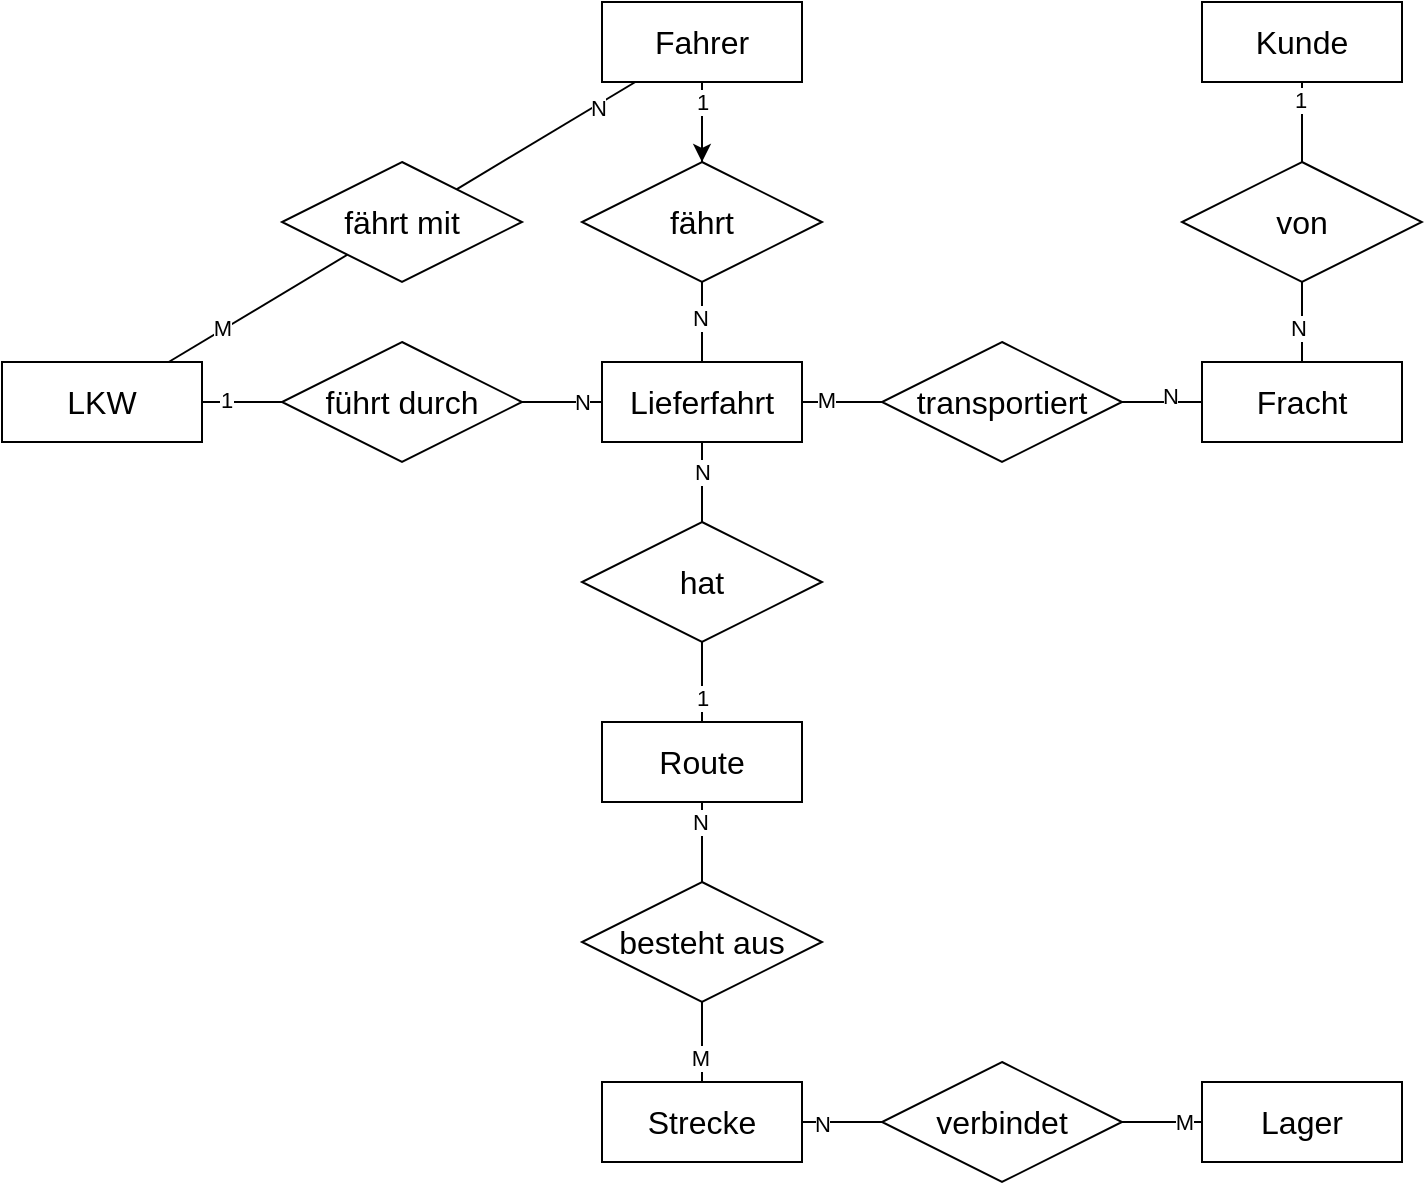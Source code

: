 <mxfile version="22.0.4" type="device">
  <diagram name="Page-1" id="_maVl961AOCD5VEs5cqm">
    <mxGraphModel dx="1613" dy="678" grid="1" gridSize="10" guides="1" tooltips="1" connect="1" arrows="1" fold="1" page="1" pageScale="1" pageWidth="850" pageHeight="1100" math="0" shadow="0">
      <root>
        <mxCell id="0" />
        <mxCell id="1" parent="0" />
        <mxCell id="nhAyILz0WoSalMP_SXQp-1" value="Lieferfahrt" style="whiteSpace=wrap;html=1;align=center;fontSize=16;" parent="1" vertex="1">
          <mxGeometry x="300" y="180" width="100" height="40" as="geometry" />
        </mxCell>
        <mxCell id="nhAyILz0WoSalMP_SXQp-2" value="Fracht" style="whiteSpace=wrap;html=1;align=center;fontSize=16;" parent="1" vertex="1">
          <mxGeometry x="600" y="180" width="100" height="40" as="geometry" />
        </mxCell>
        <mxCell id="nhAyILz0WoSalMP_SXQp-3" value="Kunde" style="whiteSpace=wrap;html=1;align=center;fontSize=16;" parent="1" vertex="1">
          <mxGeometry x="600" width="100" height="40" as="geometry" />
        </mxCell>
        <mxCell id="nhAyILz0WoSalMP_SXQp-4" value="LKW" style="whiteSpace=wrap;html=1;align=center;fontSize=16;" parent="1" vertex="1">
          <mxGeometry y="180" width="100" height="40" as="geometry" />
        </mxCell>
        <mxCell id="nhAyILz0WoSalMP_SXQp-5" value="Route" style="whiteSpace=wrap;html=1;align=center;fontSize=16;" parent="1" vertex="1">
          <mxGeometry x="300" y="360" width="100" height="40" as="geometry" />
        </mxCell>
        <mxCell id="yfVAQxg81aVVi6MTXfnK-24" value="" style="edgeStyle=orthogonalEdgeStyle;rounded=0;orthogonalLoop=1;jettySize=auto;html=1;" parent="1" source="nhAyILz0WoSalMP_SXQp-6" target="nhAyILz0WoSalMP_SXQp-17" edge="1">
          <mxGeometry relative="1" as="geometry" />
        </mxCell>
        <mxCell id="nhAyILz0WoSalMP_SXQp-6" value="Fahrer" style="whiteSpace=wrap;html=1;align=center;fontSize=16;" parent="1" vertex="1">
          <mxGeometry x="300" width="100" height="40" as="geometry" />
        </mxCell>
        <mxCell id="nhAyILz0WoSalMP_SXQp-7" value="Strecke" style="whiteSpace=wrap;html=1;align=center;fontSize=16;" parent="1" vertex="1">
          <mxGeometry x="300" y="540" width="100" height="40" as="geometry" />
        </mxCell>
        <mxCell id="nhAyILz0WoSalMP_SXQp-9" value="Lager" style="whiteSpace=wrap;html=1;align=center;fontSize=16;" parent="1" vertex="1">
          <mxGeometry x="600" y="540" width="100" height="40" as="geometry" />
        </mxCell>
        <mxCell id="nhAyILz0WoSalMP_SXQp-10" value="transportiert" style="shape=rhombus;perimeter=rhombusPerimeter;whiteSpace=wrap;html=1;align=center;fontSize=16;" parent="1" vertex="1">
          <mxGeometry x="440" y="170" width="120" height="60" as="geometry" />
        </mxCell>
        <mxCell id="nhAyILz0WoSalMP_SXQp-12" value="führt durch" style="shape=rhombus;perimeter=rhombusPerimeter;whiteSpace=wrap;html=1;align=center;fontSize=16;" parent="1" vertex="1">
          <mxGeometry x="140" y="170" width="120" height="60" as="geometry" />
        </mxCell>
        <mxCell id="nhAyILz0WoSalMP_SXQp-13" style="edgeStyle=none;curved=1;rounded=0;orthogonalLoop=1;jettySize=auto;html=1;exitX=0.5;exitY=0;exitDx=0;exitDy=0;fontSize=12;startSize=8;endSize=8;" parent="1" source="nhAyILz0WoSalMP_SXQp-4" target="nhAyILz0WoSalMP_SXQp-4" edge="1">
          <mxGeometry relative="1" as="geometry" />
        </mxCell>
        <mxCell id="nhAyILz0WoSalMP_SXQp-14" value="hat" style="shape=rhombus;perimeter=rhombusPerimeter;whiteSpace=wrap;html=1;align=center;fontSize=16;" parent="1" vertex="1">
          <mxGeometry x="290" y="260" width="120" height="60" as="geometry" />
        </mxCell>
        <mxCell id="nhAyILz0WoSalMP_SXQp-16" value="von" style="shape=rhombus;perimeter=rhombusPerimeter;whiteSpace=wrap;html=1;align=center;fontSize=16;" parent="1" vertex="1">
          <mxGeometry x="590" y="80" width="120" height="60" as="geometry" />
        </mxCell>
        <mxCell id="nhAyILz0WoSalMP_SXQp-17" value="fährt" style="shape=rhombus;perimeter=rhombusPerimeter;whiteSpace=wrap;html=1;align=center;fontSize=16;" parent="1" vertex="1">
          <mxGeometry x="290" y="80" width="120" height="60" as="geometry" />
        </mxCell>
        <mxCell id="nhAyILz0WoSalMP_SXQp-18" value="besteht aus" style="shape=rhombus;perimeter=rhombusPerimeter;whiteSpace=wrap;html=1;align=center;fontSize=16;" parent="1" vertex="1">
          <mxGeometry x="290" y="440" width="120" height="60" as="geometry" />
        </mxCell>
        <mxCell id="nhAyILz0WoSalMP_SXQp-19" value="verbindet" style="shape=rhombus;perimeter=rhombusPerimeter;whiteSpace=wrap;html=1;align=center;fontSize=16;" parent="1" vertex="1">
          <mxGeometry x="440" y="530" width="120" height="60" as="geometry" />
        </mxCell>
        <mxCell id="yfVAQxg81aVVi6MTXfnK-1" value="" style="endArrow=none;html=1;rounded=0;" parent="1" source="nhAyILz0WoSalMP_SXQp-3" target="nhAyILz0WoSalMP_SXQp-16" edge="1">
          <mxGeometry width="50" height="50" relative="1" as="geometry">
            <mxPoint x="805" y="170" as="sourcePoint" />
            <mxPoint x="855" y="120" as="targetPoint" />
          </mxGeometry>
        </mxCell>
        <mxCell id="yfVAQxg81aVVi6MTXfnK-4" value="1" style="edgeLabel;html=1;align=center;verticalAlign=middle;resizable=0;points=[];" parent="yfVAQxg81aVVi6MTXfnK-1" vertex="1" connectable="0">
          <mxGeometry x="-0.551" y="-1" relative="1" as="geometry">
            <mxPoint as="offset" />
          </mxGeometry>
        </mxCell>
        <mxCell id="yfVAQxg81aVVi6MTXfnK-2" value="" style="endArrow=none;html=1;rounded=0;" parent="1" source="nhAyILz0WoSalMP_SXQp-16" target="nhAyILz0WoSalMP_SXQp-2" edge="1">
          <mxGeometry width="50" height="50" relative="1" as="geometry">
            <mxPoint x="649.7" y="140" as="sourcePoint" />
            <mxPoint x="649.7" y="180" as="targetPoint" />
          </mxGeometry>
        </mxCell>
        <mxCell id="yfVAQxg81aVVi6MTXfnK-3" value="N" style="edgeLabel;html=1;align=center;verticalAlign=middle;resizable=0;points=[];" parent="yfVAQxg81aVVi6MTXfnK-2" vertex="1" connectable="0">
          <mxGeometry x="0.115" y="-2" relative="1" as="geometry">
            <mxPoint as="offset" />
          </mxGeometry>
        </mxCell>
        <mxCell id="yfVAQxg81aVVi6MTXfnK-5" value="" style="endArrow=none;html=1;rounded=0;" parent="1" source="nhAyILz0WoSalMP_SXQp-1" target="nhAyILz0WoSalMP_SXQp-10" edge="1">
          <mxGeometry width="50" height="50" relative="1" as="geometry">
            <mxPoint x="610" y="190" as="sourcePoint" />
            <mxPoint x="660" y="140" as="targetPoint" />
          </mxGeometry>
        </mxCell>
        <mxCell id="yfVAQxg81aVVi6MTXfnK-7" value="M" style="edgeLabel;html=1;align=center;verticalAlign=middle;resizable=0;points=[];" parent="yfVAQxg81aVVi6MTXfnK-5" vertex="1" connectable="0">
          <mxGeometry x="-0.403" y="1" relative="1" as="geometry">
            <mxPoint as="offset" />
          </mxGeometry>
        </mxCell>
        <mxCell id="yfVAQxg81aVVi6MTXfnK-6" value="" style="endArrow=none;html=1;rounded=0;" parent="1" source="nhAyILz0WoSalMP_SXQp-10" target="nhAyILz0WoSalMP_SXQp-2" edge="1">
          <mxGeometry width="50" height="50" relative="1" as="geometry">
            <mxPoint x="560" y="199.7" as="sourcePoint" />
            <mxPoint x="600" y="199.7" as="targetPoint" />
          </mxGeometry>
        </mxCell>
        <mxCell id="yfVAQxg81aVVi6MTXfnK-8" value="N" style="edgeLabel;html=1;align=center;verticalAlign=middle;resizable=0;points=[];" parent="yfVAQxg81aVVi6MTXfnK-6" vertex="1" connectable="0">
          <mxGeometry x="0.203" y="3" relative="1" as="geometry">
            <mxPoint as="offset" />
          </mxGeometry>
        </mxCell>
        <mxCell id="yfVAQxg81aVVi6MTXfnK-9" value="" style="endArrow=none;html=1;rounded=0;" parent="1" source="nhAyILz0WoSalMP_SXQp-12" target="nhAyILz0WoSalMP_SXQp-1" edge="1">
          <mxGeometry width="50" height="50" relative="1" as="geometry">
            <mxPoint x="410" y="210" as="sourcePoint" />
            <mxPoint x="450" y="210" as="targetPoint" />
          </mxGeometry>
        </mxCell>
        <mxCell id="yfVAQxg81aVVi6MTXfnK-10" value="N" style="edgeLabel;html=1;align=center;verticalAlign=middle;resizable=0;points=[];" parent="yfVAQxg81aVVi6MTXfnK-9" vertex="1" connectable="0">
          <mxGeometry x="-0.403" y="1" relative="1" as="geometry">
            <mxPoint x="18" y="1" as="offset" />
          </mxGeometry>
        </mxCell>
        <mxCell id="yfVAQxg81aVVi6MTXfnK-11" value="" style="endArrow=none;html=1;rounded=0;" parent="1" source="nhAyILz0WoSalMP_SXQp-4" target="nhAyILz0WoSalMP_SXQp-12" edge="1">
          <mxGeometry width="50" height="50" relative="1" as="geometry">
            <mxPoint x="420" y="220" as="sourcePoint" />
            <mxPoint x="460" y="220" as="targetPoint" />
          </mxGeometry>
        </mxCell>
        <mxCell id="yfVAQxg81aVVi6MTXfnK-12" value="1" style="edgeLabel;html=1;align=center;verticalAlign=middle;resizable=0;points=[];" parent="yfVAQxg81aVVi6MTXfnK-11" vertex="1" connectable="0">
          <mxGeometry x="-0.403" y="1" relative="1" as="geometry">
            <mxPoint as="offset" />
          </mxGeometry>
        </mxCell>
        <mxCell id="yfVAQxg81aVVi6MTXfnK-13" value="" style="endArrow=none;html=1;rounded=0;" parent="1" source="nhAyILz0WoSalMP_SXQp-1" target="nhAyILz0WoSalMP_SXQp-14" edge="1">
          <mxGeometry width="50" height="50" relative="1" as="geometry">
            <mxPoint x="360" y="350" as="sourcePoint" />
            <mxPoint x="410" y="300" as="targetPoint" />
          </mxGeometry>
        </mxCell>
        <mxCell id="yfVAQxg81aVVi6MTXfnK-14" value="N" style="edgeLabel;html=1;align=center;verticalAlign=middle;resizable=0;points=[];" parent="yfVAQxg81aVVi6MTXfnK-13" vertex="1" connectable="0">
          <mxGeometry x="-0.26" relative="1" as="geometry">
            <mxPoint as="offset" />
          </mxGeometry>
        </mxCell>
        <mxCell id="yfVAQxg81aVVi6MTXfnK-15" value="" style="endArrow=none;html=1;rounded=0;" parent="1" source="nhAyILz0WoSalMP_SXQp-14" target="nhAyILz0WoSalMP_SXQp-5" edge="1">
          <mxGeometry width="50" height="50" relative="1" as="geometry">
            <mxPoint x="360" y="350" as="sourcePoint" />
            <mxPoint x="410" y="300" as="targetPoint" />
          </mxGeometry>
        </mxCell>
        <mxCell id="yfVAQxg81aVVi6MTXfnK-16" value="1" style="edgeLabel;html=1;align=center;verticalAlign=middle;resizable=0;points=[];" parent="yfVAQxg81aVVi6MTXfnK-15" vertex="1" connectable="0">
          <mxGeometry x="0.38" relative="1" as="geometry">
            <mxPoint as="offset" />
          </mxGeometry>
        </mxCell>
        <mxCell id="yfVAQxg81aVVi6MTXfnK-20" value="" style="endArrow=none;html=1;rounded=0;" parent="1" source="nhAyILz0WoSalMP_SXQp-1" target="nhAyILz0WoSalMP_SXQp-17" edge="1">
          <mxGeometry width="50" height="50" relative="1" as="geometry">
            <mxPoint x="330" y="280" as="sourcePoint" />
            <mxPoint x="380" y="230" as="targetPoint" />
          </mxGeometry>
        </mxCell>
        <mxCell id="yfVAQxg81aVVi6MTXfnK-23" value="N" style="edgeLabel;html=1;align=center;verticalAlign=middle;resizable=0;points=[];" parent="yfVAQxg81aVVi6MTXfnK-20" vertex="1" connectable="0">
          <mxGeometry x="0.12" y="1" relative="1" as="geometry">
            <mxPoint as="offset" />
          </mxGeometry>
        </mxCell>
        <mxCell id="yfVAQxg81aVVi6MTXfnK-21" value="" style="endArrow=none;html=1;rounded=0;" parent="1" source="nhAyILz0WoSalMP_SXQp-17" target="nhAyILz0WoSalMP_SXQp-6" edge="1">
          <mxGeometry width="50" height="50" relative="1" as="geometry">
            <mxPoint x="350" y="120" as="sourcePoint" />
            <mxPoint x="360" y="150" as="targetPoint" />
          </mxGeometry>
        </mxCell>
        <mxCell id="yfVAQxg81aVVi6MTXfnK-22" value="1" style="edgeLabel;html=1;align=center;verticalAlign=middle;resizable=0;points=[];" parent="yfVAQxg81aVVi6MTXfnK-21" vertex="1" connectable="0">
          <mxGeometry x="0.37" y="-2" relative="1" as="geometry">
            <mxPoint x="-2" y="-3" as="offset" />
          </mxGeometry>
        </mxCell>
        <mxCell id="yfVAQxg81aVVi6MTXfnK-25" value="" style="endArrow=none;html=1;rounded=0;" parent="1" source="nhAyILz0WoSalMP_SXQp-7" target="nhAyILz0WoSalMP_SXQp-18" edge="1">
          <mxGeometry width="50" height="50" relative="1" as="geometry">
            <mxPoint x="410" y="570" as="sourcePoint" />
            <mxPoint x="460" y="520" as="targetPoint" />
          </mxGeometry>
        </mxCell>
        <mxCell id="yfVAQxg81aVVi6MTXfnK-28" value="M" style="edgeLabel;html=1;align=center;verticalAlign=middle;resizable=0;points=[];" parent="yfVAQxg81aVVi6MTXfnK-25" vertex="1" connectable="0">
          <mxGeometry x="-0.375" y="1" relative="1" as="geometry">
            <mxPoint as="offset" />
          </mxGeometry>
        </mxCell>
        <mxCell id="yfVAQxg81aVVi6MTXfnK-26" value="" style="endArrow=none;html=1;rounded=0;" parent="1" source="nhAyILz0WoSalMP_SXQp-18" target="nhAyILz0WoSalMP_SXQp-5" edge="1">
          <mxGeometry width="50" height="50" relative="1" as="geometry">
            <mxPoint x="349.75" y="440" as="sourcePoint" />
            <mxPoint x="349.75" y="400" as="targetPoint" />
          </mxGeometry>
        </mxCell>
        <mxCell id="yfVAQxg81aVVi6MTXfnK-27" value="N" style="edgeLabel;html=1;align=center;verticalAlign=middle;resizable=0;points=[];" parent="yfVAQxg81aVVi6MTXfnK-26" vertex="1" connectable="0">
          <mxGeometry x="0.525" y="1" relative="1" as="geometry">
            <mxPoint as="offset" />
          </mxGeometry>
        </mxCell>
        <mxCell id="yfVAQxg81aVVi6MTXfnK-29" value="" style="endArrow=none;html=1;rounded=0;" parent="1" source="nhAyILz0WoSalMP_SXQp-19" target="nhAyILz0WoSalMP_SXQp-7" edge="1">
          <mxGeometry width="50" height="50" relative="1" as="geometry">
            <mxPoint x="360" y="450" as="sourcePoint" />
            <mxPoint x="360" y="410" as="targetPoint" />
          </mxGeometry>
        </mxCell>
        <mxCell id="yfVAQxg81aVVi6MTXfnK-30" value="N" style="edgeLabel;html=1;align=center;verticalAlign=middle;resizable=0;points=[];" parent="yfVAQxg81aVVi6MTXfnK-29" vertex="1" connectable="0">
          <mxGeometry x="0.525" y="1" relative="1" as="geometry">
            <mxPoint as="offset" />
          </mxGeometry>
        </mxCell>
        <mxCell id="yfVAQxg81aVVi6MTXfnK-31" value="" style="endArrow=none;html=1;rounded=0;" parent="1" source="nhAyILz0WoSalMP_SXQp-19" target="nhAyILz0WoSalMP_SXQp-9" edge="1">
          <mxGeometry width="50" height="50" relative="1" as="geometry">
            <mxPoint x="360" y="550" as="sourcePoint" />
            <mxPoint x="360" y="510" as="targetPoint" />
          </mxGeometry>
        </mxCell>
        <mxCell id="yfVAQxg81aVVi6MTXfnK-32" value="M" style="edgeLabel;html=1;align=center;verticalAlign=middle;resizable=0;points=[];" parent="yfVAQxg81aVVi6MTXfnK-31" vertex="1" connectable="0">
          <mxGeometry x="-0.375" y="1" relative="1" as="geometry">
            <mxPoint x="18" y="1" as="offset" />
          </mxGeometry>
        </mxCell>
        <mxCell id="VX9HIdxuVMKMCBPu1-2O-1" value="fährt mit" style="shape=rhombus;perimeter=rhombusPerimeter;whiteSpace=wrap;html=1;align=center;fontSize=16;" vertex="1" parent="1">
          <mxGeometry x="140" y="80" width="120" height="60" as="geometry" />
        </mxCell>
        <mxCell id="VX9HIdxuVMKMCBPu1-2O-2" value="" style="endArrow=none;html=1;rounded=0;" edge="1" parent="1" source="nhAyILz0WoSalMP_SXQp-4" target="VX9HIdxuVMKMCBPu1-2O-1">
          <mxGeometry width="50" height="50" relative="1" as="geometry">
            <mxPoint x="110" y="210" as="sourcePoint" />
            <mxPoint x="150" y="210" as="targetPoint" />
          </mxGeometry>
        </mxCell>
        <mxCell id="VX9HIdxuVMKMCBPu1-2O-3" value="M" style="edgeLabel;html=1;align=center;verticalAlign=middle;resizable=0;points=[];" vertex="1" connectable="0" parent="VX9HIdxuVMKMCBPu1-2O-2">
          <mxGeometry x="-0.403" y="1" relative="1" as="geometry">
            <mxPoint as="offset" />
          </mxGeometry>
        </mxCell>
        <mxCell id="VX9HIdxuVMKMCBPu1-2O-4" value="" style="endArrow=none;html=1;rounded=0;" edge="1" parent="1" source="VX9HIdxuVMKMCBPu1-2O-1" target="nhAyILz0WoSalMP_SXQp-6">
          <mxGeometry width="50" height="50" relative="1" as="geometry">
            <mxPoint x="85" y="190" as="sourcePoint" />
            <mxPoint x="177" y="118" as="targetPoint" />
          </mxGeometry>
        </mxCell>
        <mxCell id="VX9HIdxuVMKMCBPu1-2O-5" value="N" style="edgeLabel;html=1;align=center;verticalAlign=middle;resizable=0;points=[];" vertex="1" connectable="0" parent="VX9HIdxuVMKMCBPu1-2O-4">
          <mxGeometry x="-0.403" y="1" relative="1" as="geometry">
            <mxPoint x="44" y="-24" as="offset" />
          </mxGeometry>
        </mxCell>
      </root>
    </mxGraphModel>
  </diagram>
</mxfile>
